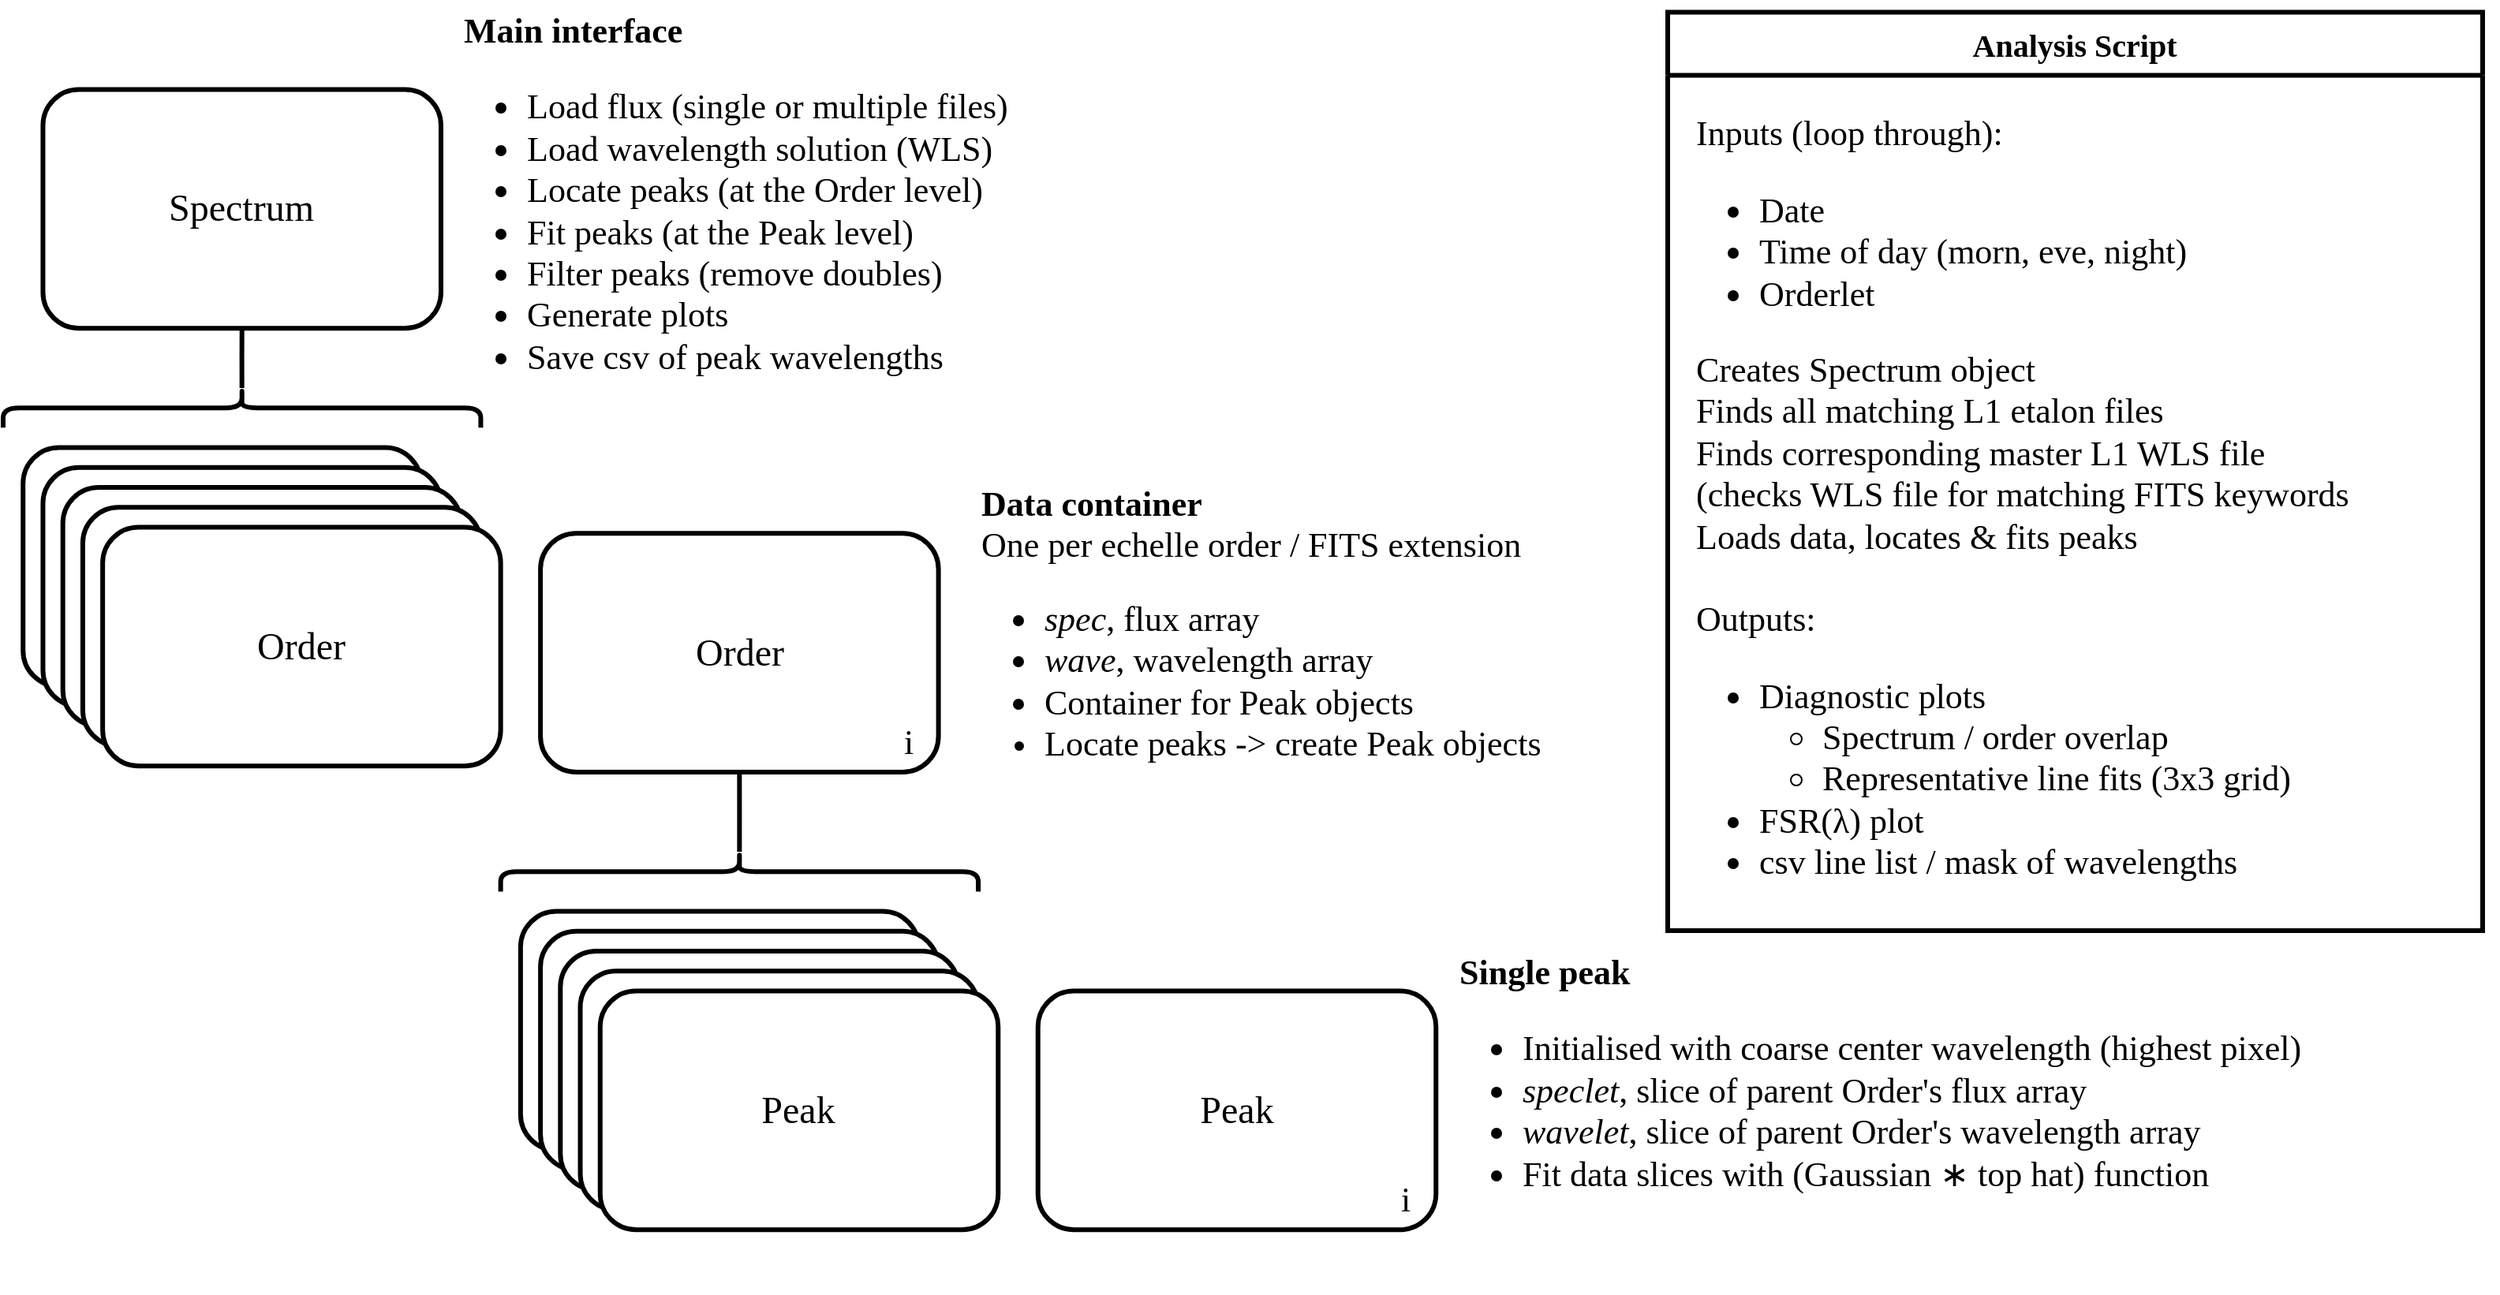 <mxfile version="24.2.5" type="device">
  <diagram name="Page-1" id="uv3YejzPJOpfAqjLER0P">
    <mxGraphModel dx="3322" dy="1498" grid="1" gridSize="10" guides="1" tooltips="1" connect="1" arrows="1" fold="1" page="1" pageScale="1" pageWidth="1600" pageHeight="900" math="0" shadow="0">
      <root>
        <mxCell id="0" />
        <mxCell id="1" parent="0" />
        <mxCell id="kJoA-aGWhD6X8dMUX12X-41" value="" style="group;fontFamily=Victor Mono;" vertex="1" connectable="0" parent="1">
          <mxGeometry x="30" y="20.0" width="1566.492" height="819.84" as="geometry" />
        </mxCell>
        <mxCell id="kJoA-aGWhD6X8dMUX12X-33" value="" style="group;movable=1;resizable=1;rotatable=1;deletable=1;editable=1;locked=0;connectable=1;" vertex="1" connectable="0" parent="kJoA-aGWhD6X8dMUX12X-41">
          <mxGeometry x="-15" y="37.839" width="832.448" height="447.759" as="geometry" />
        </mxCell>
        <mxCell id="kJoA-aGWhD6X8dMUX12X-1" value="&lt;font data-font-src=&quot;https://fonts.googleapis.com/css?family=Quicksand+SemiBold&quot; face=&quot;Quicksand SemiBold&quot; style=&quot;font-size: 24px;&quot;&gt;Spectrum&lt;/font&gt;" style="rounded=1;whiteSpace=wrap;html=1;strokeWidth=3;" vertex="1" parent="kJoA-aGWhD6X8dMUX12X-33">
          <mxGeometry x="25.226" y="18.919" width="252.257" height="151.355" as="geometry" />
        </mxCell>
        <mxCell id="kJoA-aGWhD6X8dMUX12X-9" value="" style="group" vertex="1" connectable="0" parent="kJoA-aGWhD6X8dMUX12X-33">
          <mxGeometry x="12.613" y="245.952" width="302.708" height="201.807" as="geometry" />
        </mxCell>
        <mxCell id="kJoA-aGWhD6X8dMUX12X-4" value="&lt;font data-font-src=&quot;https://fonts.googleapis.com/css?family=Quicksand+SemiBold&quot; face=&quot;Quicksand SemiBold&quot; style=&quot;font-size: 24px;&quot;&gt;Order&lt;/font&gt;" style="rounded=1;whiteSpace=wrap;html=1;strokeWidth=3;" vertex="1" parent="kJoA-aGWhD6X8dMUX12X-9">
          <mxGeometry width="252.257" height="151.355" as="geometry" />
        </mxCell>
        <mxCell id="kJoA-aGWhD6X8dMUX12X-5" value="&lt;font data-font-src=&quot;https://fonts.googleapis.com/css?family=Quicksand+SemiBold&quot; face=&quot;Quicksand SemiBold&quot; style=&quot;font-size: 24px;&quot;&gt;Order&lt;/font&gt;" style="rounded=1;whiteSpace=wrap;html=1;strokeWidth=3;" vertex="1" parent="kJoA-aGWhD6X8dMUX12X-9">
          <mxGeometry x="12.613" y="12.613" width="252.257" height="151.355" as="geometry" />
        </mxCell>
        <mxCell id="kJoA-aGWhD6X8dMUX12X-6" value="&lt;font data-font-src=&quot;https://fonts.googleapis.com/css?family=Quicksand+SemiBold&quot; face=&quot;Quicksand SemiBold&quot; style=&quot;font-size: 24px;&quot;&gt;Order&lt;/font&gt;" style="rounded=1;whiteSpace=wrap;html=1;strokeWidth=3;" vertex="1" parent="kJoA-aGWhD6X8dMUX12X-9">
          <mxGeometry x="25.226" y="25.226" width="252.257" height="151.355" as="geometry" />
        </mxCell>
        <mxCell id="kJoA-aGWhD6X8dMUX12X-7" value="&lt;font data-font-src=&quot;https://fonts.googleapis.com/css?family=Quicksand+SemiBold&quot; face=&quot;Quicksand SemiBold&quot; style=&quot;font-size: 24px;&quot;&gt;Order&lt;/font&gt;" style="rounded=1;whiteSpace=wrap;html=1;strokeWidth=3;" vertex="1" parent="kJoA-aGWhD6X8dMUX12X-9">
          <mxGeometry x="37.839" y="37.839" width="252.257" height="151.355" as="geometry" />
        </mxCell>
        <mxCell id="kJoA-aGWhD6X8dMUX12X-8" value="&lt;font data-font-src=&quot;https://fonts.googleapis.com/css?family=Quicksand+SemiBold&quot; face=&quot;Quicksand SemiBold&quot; style=&quot;font-size: 24px;&quot;&gt;Order&lt;/font&gt;" style="rounded=1;whiteSpace=wrap;html=1;strokeWidth=3;" vertex="1" parent="kJoA-aGWhD6X8dMUX12X-9">
          <mxGeometry x="50.451" y="50.452" width="252.257" height="151.355" as="geometry" />
        </mxCell>
        <mxCell id="kJoA-aGWhD6X8dMUX12X-18" value="&lt;font style=&quot;font-size: 22px;&quot; data-font-src=&quot;https://fonts.googleapis.com/css?family=Quicksand&quot; face=&quot;Quicksand&quot;&gt;&lt;b style=&quot;font-size: 22px;&quot;&gt;Main interface&lt;/b&gt;&lt;/font&gt;&lt;div style=&quot;font-size: 22px;&quot;&gt;&lt;ul style=&quot;font-size: 22px;&quot;&gt;&lt;li style=&quot;font-size: 22px;&quot;&gt;&lt;font style=&quot;font-size: 22px;&quot; face=&quot;Quicksand&quot;&gt;&lt;span style=&quot;font-size: 22px;&quot;&gt;Load flux (single or multiple files)&lt;/span&gt;&lt;/font&gt;&lt;/li&gt;&lt;li style=&quot;font-size: 22px;&quot;&gt;&lt;font style=&quot;font-size: 22px;&quot; face=&quot;Quicksand&quot;&gt;&lt;span style=&quot;font-size: 22px;&quot;&gt;Load wavelength solution (WLS)&lt;/span&gt;&lt;/font&gt;&lt;/li&gt;&lt;li style=&quot;font-size: 22px;&quot;&gt;&lt;font style=&quot;font-size: 22px;&quot; face=&quot;Quicksand&quot;&gt;&lt;span style=&quot;font-size: 22px;&quot;&gt;Locate peaks (at the Order level)&lt;/span&gt;&lt;/font&gt;&lt;/li&gt;&lt;li style=&quot;font-size: 22px;&quot;&gt;&lt;font style=&quot;font-size: 22px;&quot; face=&quot;Quicksand&quot;&gt;&lt;span style=&quot;font-size: 22px;&quot;&gt;Fit peaks (at the Peak level)&lt;/span&gt;&lt;/font&gt;&lt;/li&gt;&lt;li style=&quot;font-size: 22px;&quot;&gt;&lt;font style=&quot;font-size: 22px;&quot; face=&quot;Quicksand&quot;&gt;&lt;span style=&quot;font-size: 22px;&quot;&gt;Filter peaks (remove doubles)&lt;/span&gt;&lt;/font&gt;&lt;/li&gt;&lt;li style=&quot;font-size: 22px;&quot;&gt;&lt;font style=&quot;font-size: 22px;&quot; face=&quot;Quicksand&quot;&gt;&lt;span style=&quot;font-size: 22px;&quot;&gt;Generate plots&lt;/span&gt;&lt;/font&gt;&lt;/li&gt;&lt;li style=&quot;font-size: 22px;&quot;&gt;&lt;font style=&quot;font-size: 22px;&quot; face=&quot;Quicksand&quot;&gt;&lt;span style=&quot;font-size: 22px;&quot;&gt;Save csv of peak wavelengths&lt;/span&gt;&lt;/font&gt;&lt;/li&gt;&lt;/ul&gt;&lt;/div&gt;" style="text;html=1;align=left;verticalAlign=top;whiteSpace=wrap;rounded=0;fontSize=22;" vertex="1" parent="kJoA-aGWhD6X8dMUX12X-33">
          <mxGeometry x="290.095" y="-37.839" width="441.45" height="277.484" as="geometry" />
        </mxCell>
        <mxCell id="kJoA-aGWhD6X8dMUX12X-24" style="edgeStyle=orthogonalEdgeStyle;rounded=0;orthogonalLoop=1;jettySize=auto;html=1;entryX=0.5;entryY=1;entryDx=0;entryDy=0;strokeWidth=3;endArrow=none;endFill=0;" edge="1" parent="kJoA-aGWhD6X8dMUX12X-33" source="kJoA-aGWhD6X8dMUX12X-23" target="kJoA-aGWhD6X8dMUX12X-1">
          <mxGeometry relative="1" as="geometry" />
        </mxCell>
        <mxCell id="kJoA-aGWhD6X8dMUX12X-23" value="" style="shape=curlyBracket;whiteSpace=wrap;html=1;rounded=1;flipH=1;labelPosition=right;verticalLabelPosition=middle;align=left;verticalAlign=middle;rotation=-90;strokeWidth=3;" vertex="1" parent="kJoA-aGWhD6X8dMUX12X-33">
          <mxGeometry x="138.741" y="69.371" width="25.226" height="302.71" as="geometry" />
        </mxCell>
        <mxCell id="kJoA-aGWhD6X8dMUX12X-35" value="" style="group" vertex="1" connectable="0" parent="kJoA-aGWhD6X8dMUX12X-41">
          <mxGeometry x="640.868" y="590.42" width="895.512" height="214.42" as="geometry" />
        </mxCell>
        <mxCell id="kJoA-aGWhD6X8dMUX12X-30" value="" style="group" vertex="1" connectable="0" parent="kJoA-aGWhD6X8dMUX12X-35">
          <mxGeometry y="37.839" width="252.257" height="151.355" as="geometry" />
        </mxCell>
        <mxCell id="kJoA-aGWhD6X8dMUX12X-28" value="&lt;font data-font-src=&quot;https://fonts.googleapis.com/css?family=Quicksand+SemiBold&quot; face=&quot;Quicksand SemiBold&quot; style=&quot;font-size: 24px;&quot;&gt;Peak&lt;/font&gt;" style="rounded=1;whiteSpace=wrap;html=1;strokeWidth=3;" vertex="1" parent="kJoA-aGWhD6X8dMUX12X-30">
          <mxGeometry width="252.257" height="151.355" as="geometry" />
        </mxCell>
        <mxCell id="kJoA-aGWhD6X8dMUX12X-29" value="&lt;font face=&quot;Victor Mono&quot;&gt;i&lt;/font&gt;" style="text;html=1;align=center;verticalAlign=middle;whiteSpace=wrap;rounded=0;fontFamily=Quicksand SemiBold;fontSource=https%3A%2F%2Ffonts.googleapis.com%2Fcss%3Ffamily%3DQuicksand%2BSemiBold;fontSize=22;" vertex="1" parent="kJoA-aGWhD6X8dMUX12X-30">
          <mxGeometry x="214.418" y="113.516" width="37.839" height="37.839" as="geometry" />
        </mxCell>
        <mxCell id="kJoA-aGWhD6X8dMUX12X-34" value="&lt;font style=&quot;font-size: 22px;&quot; data-font-src=&quot;https://fonts.googleapis.com/css?family=Quicksand&quot; face=&quot;Quicksand&quot;&gt;&lt;b style=&quot;&quot;&gt;Single peak&lt;/b&gt;&lt;/font&gt;&lt;div style=&quot;font-size: 22px;&quot;&gt;&lt;div style=&quot;&quot;&gt;&lt;ul style=&quot;&quot;&gt;&lt;li style=&quot;&quot;&gt;&lt;font style=&quot;font-size: 22px;&quot; face=&quot;Quicksand&quot;&gt;Initialised with coarse center wavelength (highest pixel)&lt;/font&gt;&lt;/li&gt;&lt;li style=&quot;&quot;&gt;&lt;font style=&quot;font-size: 22px;&quot;&gt;&lt;i style=&quot;&quot;&gt;&lt;font face=&quot;Victor Mono&quot;&gt;speclet&lt;/font&gt;&lt;/i&gt;&lt;font face=&quot;Quicksand&quot;&gt;, slice of parent Order&#39;s flux array&lt;/font&gt;&lt;/font&gt;&lt;/li&gt;&lt;li style=&quot;&quot;&gt;&lt;font style=&quot;font-size: 22px;&quot;&gt;&lt;i style=&quot;&quot;&gt;&lt;font face=&quot;Victor Mono&quot;&gt;wavelet&lt;/font&gt;&lt;/i&gt;&lt;font face=&quot;Quicksand&quot;&gt;, slice of parent Order&#39;s wavelength array&lt;/font&gt;&lt;/font&gt;&lt;/li&gt;&lt;li style=&quot;&quot;&gt;&lt;font style=&quot;font-size: 22px;&quot;&gt;&lt;font style=&quot;font-size: 22px;&quot; data-font-src=&quot;https://fonts.googleapis.com/css?family=Quicksand&quot; face=&quot;Quicksand&quot;&gt;Fit data slices with (Gaussian&amp;nbsp;&lt;/font&gt;&lt;font style=&quot;font-size: 22px;&quot; face=&quot;Quicksand&quot;&gt;&lt;span style=&quot;&quot; class=&quot;nowrap&quot;&gt;&lt;/span&gt;&lt;span style=&quot;line-height: 1em;&quot;&gt;∗ top hat) function&lt;/span&gt;&lt;/font&gt;&lt;/font&gt;&lt;/li&gt;&lt;/ul&gt;&lt;/div&gt;&lt;/div&gt;" style="text;html=1;align=left;verticalAlign=top;whiteSpace=wrap;rounded=0;fontSize=18;" vertex="1" parent="kJoA-aGWhD6X8dMUX12X-35">
          <mxGeometry x="264.87" y="6.306" width="643.255" height="214.42" as="geometry" />
        </mxCell>
        <mxCell id="kJoA-aGWhD6X8dMUX12X-36" value="" style="group" vertex="1" connectable="0" parent="kJoA-aGWhD6X8dMUX12X-41">
          <mxGeometry x="300.321" y="312.936" width="819.835" height="466.678" as="geometry" />
        </mxCell>
        <mxCell id="kJoA-aGWhD6X8dMUX12X-10" value="&lt;font data-font-src=&quot;https://fonts.googleapis.com/css?family=Quicksand+SemiBold&quot; face=&quot;Quicksand SemiBold&quot; style=&quot;font-size: 24px;&quot;&gt;Order&lt;/font&gt;" style="rounded=1;whiteSpace=wrap;html=1;strokeWidth=3;" vertex="1" parent="kJoA-aGWhD6X8dMUX12X-36">
          <mxGeometry x="25.226" y="25.226" width="252.257" height="151.355" as="geometry" />
        </mxCell>
        <mxCell id="kJoA-aGWhD6X8dMUX12X-17" value="" style="group" vertex="1" connectable="0" parent="kJoA-aGWhD6X8dMUX12X-36">
          <mxGeometry x="12.613" y="264.871" width="302.708" height="201.807" as="geometry" />
        </mxCell>
        <mxCell id="kJoA-aGWhD6X8dMUX12X-11" value="&lt;font data-font-src=&quot;https://fonts.googleapis.com/css?family=Quicksand+SemiBold&quot; face=&quot;Quicksand SemiBold&quot; style=&quot;font-size: 24px;&quot;&gt;Peak&lt;/font&gt;" style="rounded=1;whiteSpace=wrap;html=1;strokeWidth=3;" vertex="1" parent="kJoA-aGWhD6X8dMUX12X-17">
          <mxGeometry width="252.257" height="151.355" as="geometry" />
        </mxCell>
        <mxCell id="kJoA-aGWhD6X8dMUX12X-12" value="&lt;font data-font-src=&quot;https://fonts.googleapis.com/css?family=Quicksand+SemiBold&quot; face=&quot;Quicksand SemiBold&quot; style=&quot;font-size: 24px;&quot;&gt;Peak&lt;/font&gt;" style="rounded=1;whiteSpace=wrap;html=1;strokeWidth=3;" vertex="1" parent="kJoA-aGWhD6X8dMUX12X-17">
          <mxGeometry x="12.613" y="12.613" width="252.257" height="151.355" as="geometry" />
        </mxCell>
        <mxCell id="kJoA-aGWhD6X8dMUX12X-13" value="&lt;font data-font-src=&quot;https://fonts.googleapis.com/css?family=Quicksand+SemiBold&quot; face=&quot;Quicksand SemiBold&quot; style=&quot;font-size: 24px;&quot;&gt;Peak&lt;/font&gt;" style="rounded=1;whiteSpace=wrap;html=1;strokeWidth=3;" vertex="1" parent="kJoA-aGWhD6X8dMUX12X-17">
          <mxGeometry x="25.226" y="25.226" width="252.257" height="151.355" as="geometry" />
        </mxCell>
        <mxCell id="kJoA-aGWhD6X8dMUX12X-14" value="&lt;font data-font-src=&quot;https://fonts.googleapis.com/css?family=Quicksand+SemiBold&quot; face=&quot;Quicksand SemiBold&quot; style=&quot;font-size: 24px;&quot;&gt;Peak&lt;/font&gt;" style="rounded=1;whiteSpace=wrap;html=1;strokeWidth=3;" vertex="1" parent="kJoA-aGWhD6X8dMUX12X-17">
          <mxGeometry x="37.839" y="37.839" width="252.257" height="151.355" as="geometry" />
        </mxCell>
        <mxCell id="kJoA-aGWhD6X8dMUX12X-15" value="&lt;font data-font-src=&quot;https://fonts.googleapis.com/css?family=Quicksand+SemiBold&quot; face=&quot;Quicksand SemiBold&quot; style=&quot;font-size: 24px;&quot;&gt;Peak&lt;/font&gt;" style="rounded=1;whiteSpace=wrap;html=1;strokeWidth=3;" vertex="1" parent="kJoA-aGWhD6X8dMUX12X-17">
          <mxGeometry x="50.451" y="50.452" width="252.257" height="151.355" as="geometry" />
        </mxCell>
        <mxCell id="kJoA-aGWhD6X8dMUX12X-20" value="&lt;font style=&quot;font-size: 22px;&quot; data-font-src=&quot;https://fonts.googleapis.com/css?family=Quicksand&quot; face=&quot;Quicksand&quot;&gt;&lt;b style=&quot;&quot;&gt;Data container&lt;/b&gt;&lt;/font&gt;&lt;div style=&quot;&quot;&gt;&lt;font style=&quot;font-size: 22px;&quot; data-font-src=&quot;https://fonts.googleapis.com/css?family=Quicksand&quot; face=&quot;Quicksand&quot;&gt;One per echelle order / FITS extension&lt;/font&gt;&lt;div style=&quot;&quot;&gt;&lt;ul style=&quot;&quot;&gt;&lt;li style=&quot;font-size: 22px;&quot;&gt;&lt;font style=&quot;font-size: 22px;&quot;&gt;&lt;i style=&quot;&quot;&gt;&lt;font face=&quot;Victor Mono&quot;&gt;spec&lt;/font&gt;&lt;/i&gt;&lt;font face=&quot;Quicksand&quot;&gt;, flux array&lt;/font&gt;&lt;/font&gt;&lt;/li&gt;&lt;li style=&quot;font-size: 22px;&quot;&gt;&lt;font style=&quot;font-size: 22px;&quot;&gt;&lt;i style=&quot;&quot;&gt;&lt;font face=&quot;Victor Mono&quot;&gt;wave&lt;/font&gt;&lt;/i&gt;&lt;font face=&quot;Quicksand&quot;&gt;, wavelength array&lt;/font&gt;&lt;/font&gt;&lt;/li&gt;&lt;li style=&quot;font-size: 22px;&quot;&gt;&lt;font style=&quot;font-size: 22px;&quot; face=&quot;Quicksand&quot;&gt;Container for Peak objects&lt;/font&gt;&lt;/li&gt;&lt;li style=&quot;&quot;&gt;&lt;font style=&quot;font-size: 22px;&quot;&gt;&lt;font face=&quot;Quicksand&quot;&gt;Locate peaks &lt;/font&gt;&lt;font face=&quot;Victor Mono&quot;&gt;-&amp;gt;&lt;/font&gt;&lt;font face=&quot;Quicksand&quot;&gt;&amp;nbsp;create Peak objects&lt;/font&gt;&lt;/font&gt;&lt;/li&gt;&lt;/ul&gt;&lt;/div&gt;&lt;/div&gt;" style="text;html=1;align=left;verticalAlign=top;whiteSpace=wrap;rounded=0;fontSize=20;" vertex="1" parent="kJoA-aGWhD6X8dMUX12X-36">
          <mxGeometry x="302.708" y="-12.613" width="491.901" height="201.807" as="geometry" />
        </mxCell>
        <mxCell id="kJoA-aGWhD6X8dMUX12X-21" value="&lt;font face=&quot;Victor Mono&quot;&gt;i&lt;/font&gt;" style="text;html=1;align=center;verticalAlign=middle;whiteSpace=wrap;rounded=0;fontFamily=Quicksand SemiBold;fontSource=https%3A%2F%2Ffonts.googleapis.com%2Fcss%3Ffamily%3DQuicksand%2BSemiBold;fontSize=22;" vertex="1" parent="kJoA-aGWhD6X8dMUX12X-36">
          <mxGeometry x="239.644" y="138.742" width="37.839" height="37.839" as="geometry" />
        </mxCell>
        <mxCell id="kJoA-aGWhD6X8dMUX12X-26" style="edgeStyle=orthogonalEdgeStyle;rounded=0;orthogonalLoop=1;jettySize=auto;html=1;entryX=0.5;entryY=1;entryDx=0;entryDy=0;strokeColor=default;curved=0;strokeWidth=3;targetPerimeterSpacing=3;startArrow=none;startFill=0;endArrow=none;endFill=0;" edge="1" parent="kJoA-aGWhD6X8dMUX12X-36" source="kJoA-aGWhD6X8dMUX12X-25" target="kJoA-aGWhD6X8dMUX12X-10">
          <mxGeometry relative="1" as="geometry" />
        </mxCell>
        <mxCell id="kJoA-aGWhD6X8dMUX12X-25" value="" style="shape=curlyBracket;whiteSpace=wrap;html=1;rounded=1;flipH=1;labelPosition=right;verticalLabelPosition=middle;align=left;verticalAlign=middle;rotation=-90;strokeWidth=3;" vertex="1" parent="kJoA-aGWhD6X8dMUX12X-36">
          <mxGeometry x="138.741" y="88.29" width="25.226" height="302.71" as="geometry" />
        </mxCell>
        <mxCell id="kJoA-aGWhD6X8dMUX12X-38" value="&lt;font data-font-src=&quot;https://fonts.googleapis.com/css?family=Quicksand&quot; face=&quot;Quicksand&quot; style=&quot;font-size: 20px;&quot;&gt;Analysis Script&lt;/font&gt;" style="swimlane;whiteSpace=wrap;html=1;strokeWidth=3;startSize=40;" vertex="1" parent="kJoA-aGWhD6X8dMUX12X-41">
          <mxGeometry x="1040" y="7.81" width="516.49" height="582.19" as="geometry">
            <mxRectangle x="1046.866" width="170" height="40" as="alternateBounds" />
          </mxGeometry>
        </mxCell>
        <mxCell id="kJoA-aGWhD6X8dMUX12X-39" value="&lt;font style=&quot;font-size: 22px;&quot; data-font-src=&quot;https://fonts.googleapis.com/css?family=Quicksand&quot; face=&quot;Quicksand&quot;&gt;Inputs (loop through):&lt;/font&gt;&lt;div style=&quot;font-size: 22px;&quot;&gt;&lt;ul style=&quot;&quot;&gt;&lt;li style=&quot;&quot;&gt;&lt;font face=&quot;Quicksand&quot; style=&quot;font-size: 22px;&quot;&gt;Date&lt;/font&gt;&lt;/li&gt;&lt;li style=&quot;&quot;&gt;&lt;font face=&quot;Quicksand&quot; style=&quot;font-size: 22px;&quot;&gt;Time of day (morn, eve, night)&lt;/font&gt;&lt;/li&gt;&lt;li style=&quot;&quot;&gt;&lt;font face=&quot;Quicksand&quot; style=&quot;font-size: 22px;&quot;&gt;Orderlet&lt;/font&gt;&lt;/li&gt;&lt;/ul&gt;&lt;font style=&quot;font-size: 22px;&quot; face=&quot;Quicksand&quot;&gt;&lt;div style=&quot;font-size: 22px;&quot;&gt;&lt;font style=&quot;font-size: 22px;&quot; face=&quot;Quicksand&quot;&gt;Creates Spectrum object&lt;/font&gt;&lt;/div&gt;Finds all matching L1 etalon files&lt;/font&gt;&lt;/div&gt;&lt;div style=&quot;font-size: 22px;&quot;&gt;&lt;font style=&quot;font-size: 22px;&quot; face=&quot;Quicksand&quot;&gt;Finds corresponding master L1 WLS file&lt;/font&gt;&lt;/div&gt;&lt;div style=&quot;font-size: 22px;&quot;&gt;&lt;font style=&quot;font-size: 22px;&quot; face=&quot;Quicksand&quot;&gt;(checks WLS file for matching FITS keywords&lt;/font&gt;&lt;/div&gt;&lt;div style=&quot;font-size: 22px;&quot;&gt;&lt;font style=&quot;font-size: 22px;&quot; face=&quot;Quicksand&quot;&gt;Loads data, locates &amp;amp; fits peaks&lt;br&gt;&lt;br&gt;&lt;/font&gt;&lt;/div&gt;&lt;div style=&quot;font-size: 22px;&quot;&gt;&lt;font style=&quot;font-size: 22px;&quot; face=&quot;Quicksand&quot;&gt;Outputs:&lt;/font&gt;&lt;/div&gt;&lt;div style=&quot;font-size: 22px;&quot;&gt;&lt;ul style=&quot;&quot;&gt;&lt;li style=&quot;&quot;&gt;&lt;font style=&quot;font-size: 22px;&quot; face=&quot;Quicksand&quot;&gt;Diagnostic plots&lt;/font&gt;&lt;/li&gt;&lt;ul&gt;&lt;li style=&quot;&quot;&gt;&lt;font style=&quot;font-size: 22px;&quot; face=&quot;Quicksand&quot;&gt;Spectrum / order overlap&lt;/font&gt;&lt;/li&gt;&lt;li style=&quot;&quot;&gt;&lt;font style=&quot;font-size: 22px;&quot; face=&quot;Quicksand&quot;&gt;Representative line fits (3x3 grid)&lt;/font&gt;&lt;/li&gt;&lt;/ul&gt;&lt;li&gt;&lt;font face=&quot;Quicksand&quot;&gt;FSR(λ) plot&lt;/font&gt;&lt;/li&gt;&lt;li style=&quot;&quot;&gt;&lt;font style=&quot;font-size: 22px;&quot; face=&quot;Quicksand&quot;&gt;csv line list / mask of wavelengths&lt;/font&gt;&lt;/li&gt;&lt;/ul&gt;&lt;/div&gt;" style="text;html=1;align=left;verticalAlign=middle;resizable=0;points=[];autosize=1;strokeColor=none;fillColor=none;" vertex="1" parent="kJoA-aGWhD6X8dMUX12X-38">
          <mxGeometry x="16.382" y="48.916" width="480" height="540" as="geometry" />
        </mxCell>
      </root>
    </mxGraphModel>
  </diagram>
</mxfile>
